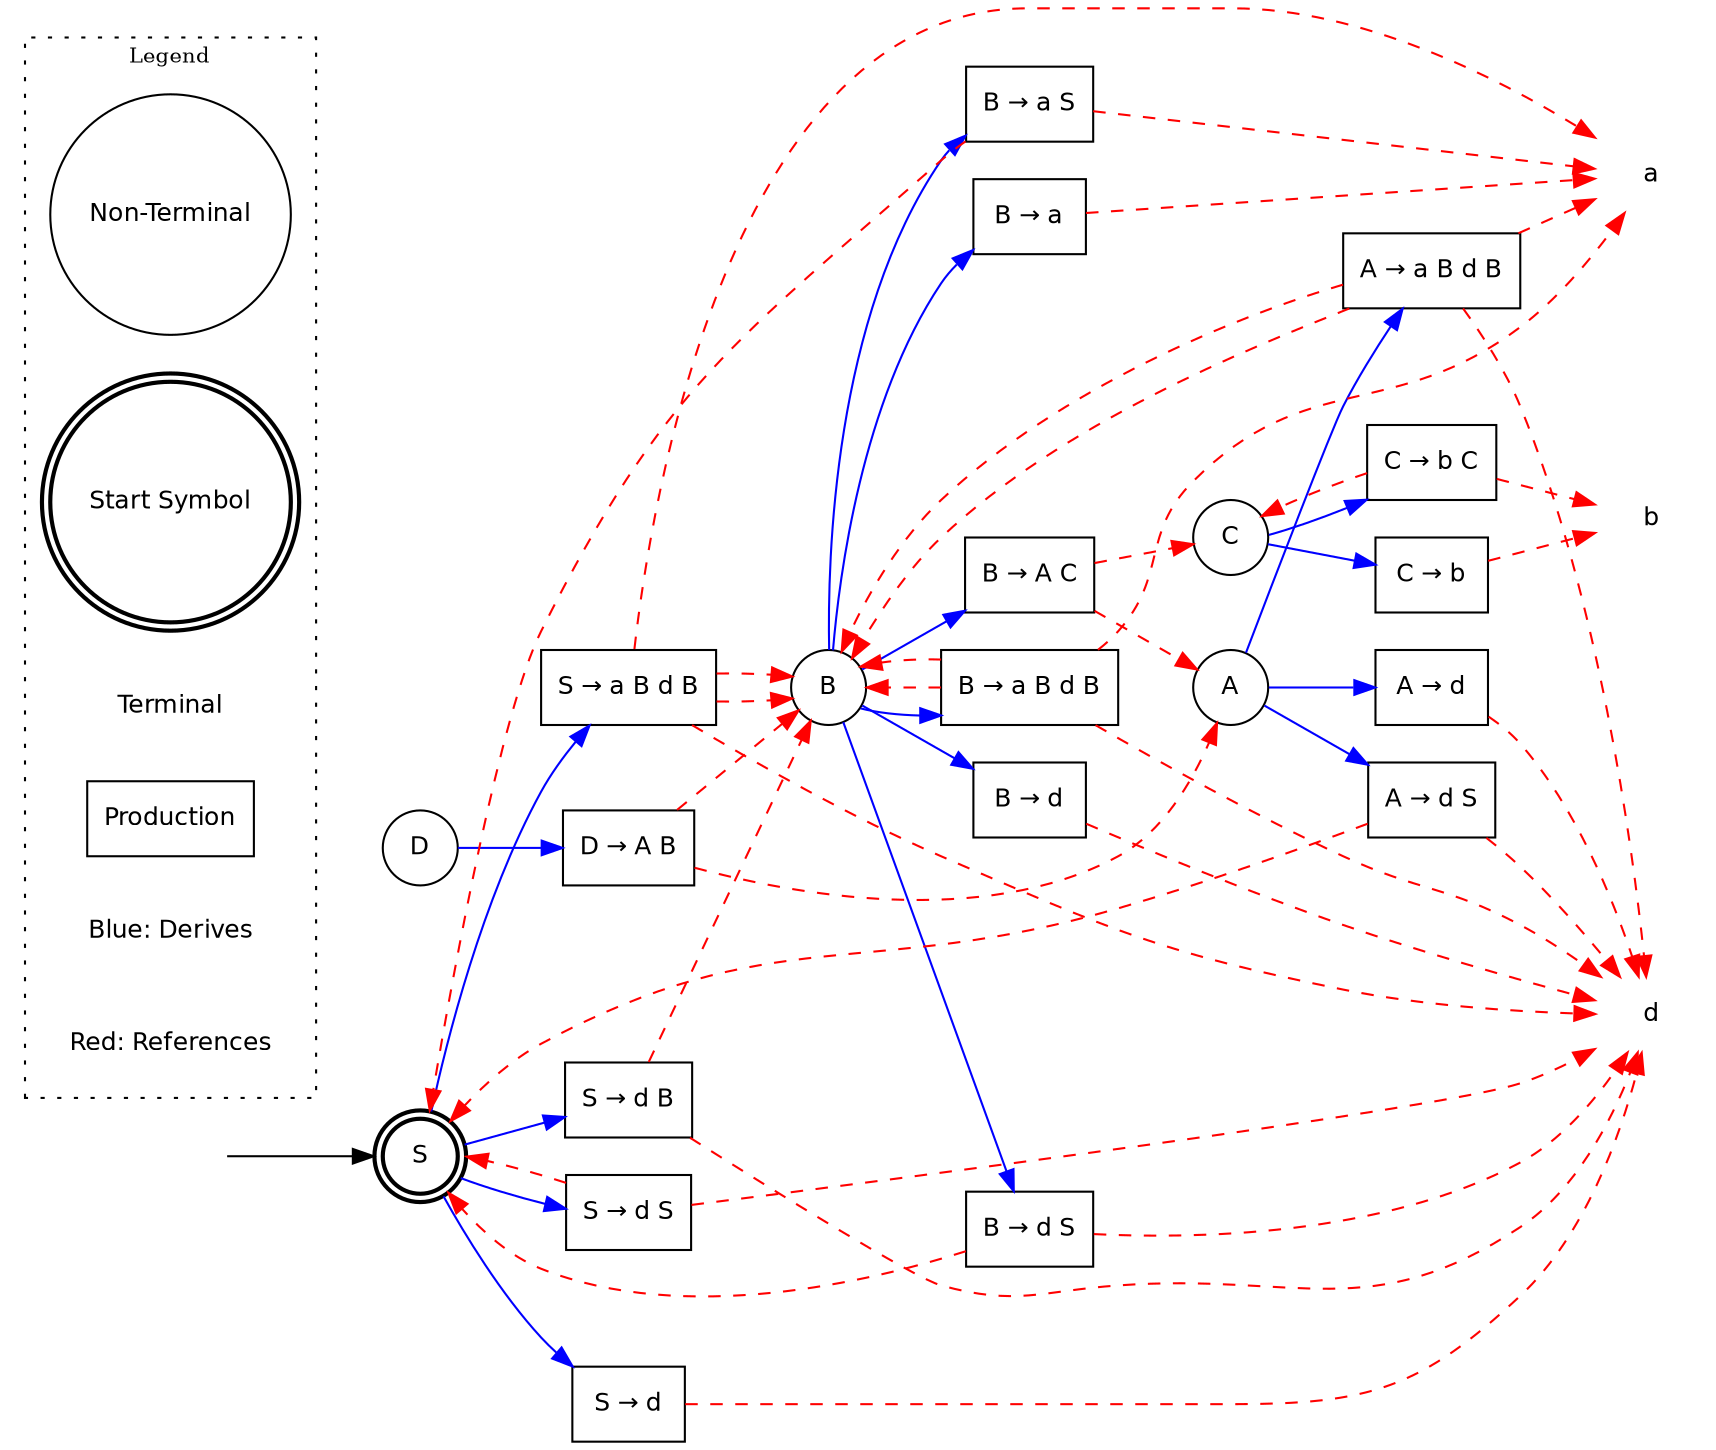 digraph Grammar {
  rankdir=LR;
  node [fontname="Helvetica", fontsize=12];
  edge [fontname="Helvetica", fontsize=10];
  "start" [shape=none, label=""];
  "start" -> "S";
  "S" [shape=circle, style=bold, peripheries=2];
  "A" [shape=circle];
  "B" [shape=circle];
  "C" [shape=circle];
  "D" [shape=circle];
  "d" [shape=plaintext];
  "a" [shape=plaintext];
  "b" [shape=plaintext];
  "prod_0" [shape=box, label="C → b C"];
  "C" -> "prod_0" [color=blue];
  "prod_0" -> "b" [color=red, style=dashed];
  "prod_0" -> "C" [color=red, style=dashed];
  "prod_1" [shape=box, label="C → b"];
  "C" -> "prod_1" [color=blue];
  "prod_1" -> "b" [color=red, style=dashed];
  "prod_2" [shape=box, label="D → A B"];
  "D" -> "prod_2" [color=blue];
  "prod_2" -> "A" [color=red, style=dashed];
  "prod_2" -> "B" [color=red, style=dashed];
  "prod_3" [shape=box, label="S → d"];
  "S" -> "prod_3" [color=blue];
  "prod_3" -> "d" [color=red, style=dashed];
  "prod_4" [shape=box, label="S → d S"];
  "S" -> "prod_4" [color=blue];
  "prod_4" -> "d" [color=red, style=dashed];
  "prod_4" -> "S" [color=red, style=dashed];
  "prod_5" [shape=box, label="S → a B d B"];
  "S" -> "prod_5" [color=blue];
  "prod_5" -> "a" [color=red, style=dashed];
  "prod_5" -> "B" [color=red, style=dashed];
  "prod_5" -> "d" [color=red, style=dashed];
  "prod_5" -> "B" [color=red, style=dashed];
  "prod_6" [shape=box, label="S → d B"];
  "S" -> "prod_6" [color=blue];
  "prod_6" -> "d" [color=red, style=dashed];
  "prod_6" -> "B" [color=red, style=dashed];
  "prod_7" [shape=box, label="A → d"];
  "A" -> "prod_7" [color=blue];
  "prod_7" -> "d" [color=red, style=dashed];
  "prod_8" [shape=box, label="A → d S"];
  "A" -> "prod_8" [color=blue];
  "prod_8" -> "d" [color=red, style=dashed];
  "prod_8" -> "S" [color=red, style=dashed];
  "prod_9" [shape=box, label="A → a B d B"];
  "A" -> "prod_9" [color=blue];
  "prod_9" -> "a" [color=red, style=dashed];
  "prod_9" -> "B" [color=red, style=dashed];
  "prod_9" -> "d" [color=red, style=dashed];
  "prod_9" -> "B" [color=red, style=dashed];
  "prod_10" [shape=box, label="B → a"];
  "B" -> "prod_10" [color=blue];
  "prod_10" -> "a" [color=red, style=dashed];
  "prod_11" [shape=box, label="B → a S"];
  "B" -> "prod_11" [color=blue];
  "prod_11" -> "a" [color=red, style=dashed];
  "prod_11" -> "S" [color=red, style=dashed];
  "prod_12" [shape=box, label="B → A C"];
  "B" -> "prod_12" [color=blue];
  "prod_12" -> "A" [color=red, style=dashed];
  "prod_12" -> "C" [color=red, style=dashed];
  "prod_13" [shape=box, label="B → d"];
  "B" -> "prod_13" [color=blue];
  "prod_13" -> "d" [color=red, style=dashed];
  "prod_14" [shape=box, label="B → d S"];
  "B" -> "prod_14" [color=blue];
  "prod_14" -> "d" [color=red, style=dashed];
  "prod_14" -> "S" [color=red, style=dashed];
  "prod_15" [shape=box, label="B → a B d B"];
  "B" -> "prod_15" [color=blue];
  "prod_15" -> "a" [color=red, style=dashed];
  "prod_15" -> "B" [color=red, style=dashed];
  "prod_15" -> "d" [color=red, style=dashed];
  "prod_15" -> "B" [color=red, style=dashed];
  subgraph cluster_legend {
    label="Legend"; style=dotted; fontsize=10;
    "legend_nt" [shape=circle, label="Non-Terminal"];
    "legend_start" [shape=circle, style=bold, peripheries=2, label="Start Symbol"];
    "legend_term" [shape=plaintext, label="Terminal"];
    "legend_prod" [shape=box, label="Production"];
    "legend_deriv" [shape=plaintext, label="Blue: Derives"];
    "legend_refs" [shape=plaintext, label="Red: References"];
  }
}
